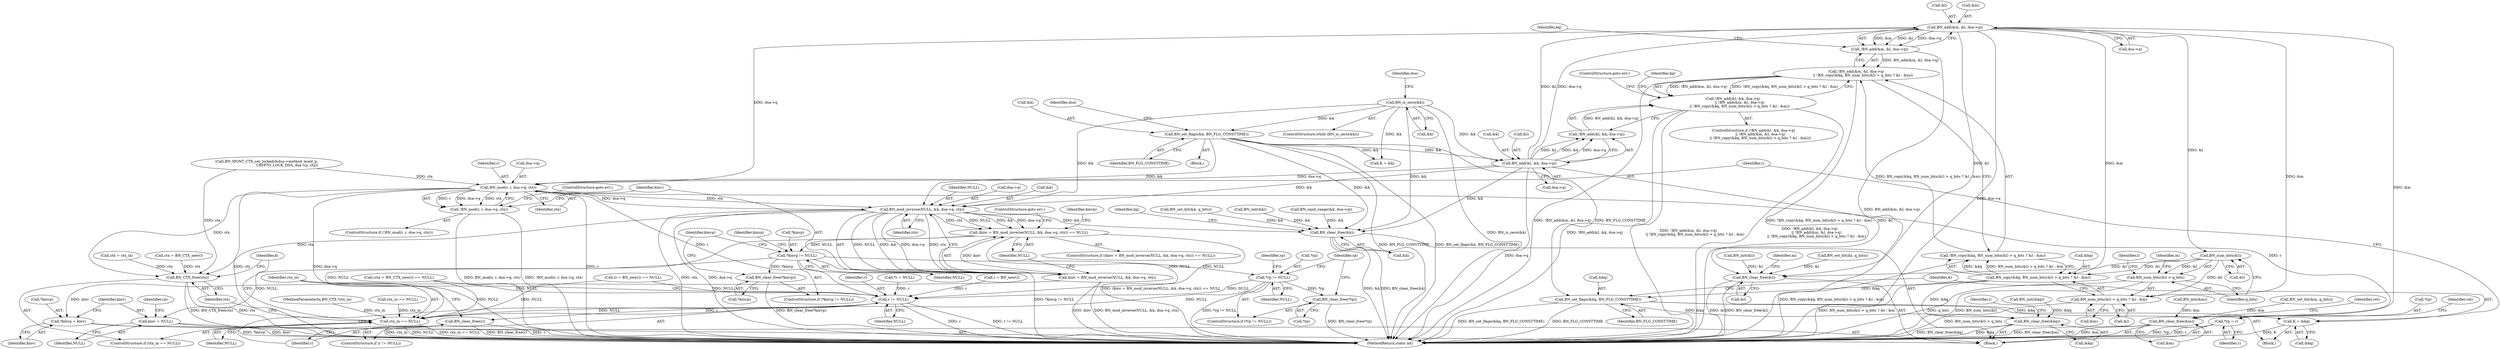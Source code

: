 digraph "0_openssl_43e6a58d4991a451daf4891ff05a48735df871ac@pointer" {
"1000291" [label="(Call,BN_add(&m, &l, dsa->q))"];
"1000281" [label="(Call,BN_add(&l, &k, dsa->q))"];
"1000233" [label="(Call,BN_is_zero(&k))"];
"1000245" [label="(Call,BN_set_flags(&k, BN_FLG_CONSTTIME))"];
"1000290" [label="(Call,!BN_add(&m, &l, dsa->q))"];
"1000289" [label="(Call,!BN_add(&m, &l, dsa->q)\n            || !BN_copy(&kq, BN_num_bits(&l) > q_bits ? &l : &m))"];
"1000279" [label="(Call,!BN_add(&l, &k, dsa->q)\n            || !BN_add(&m, &l, dsa->q)\n            || !BN_copy(&kq, BN_num_bits(&l) > q_bits ? &l : &m))"];
"1000300" [label="(Call,BN_copy(&kq, BN_num_bits(&l) > q_bits ? &l : &m))"];
"1000299" [label="(Call,!BN_copy(&kq, BN_num_bits(&l) > q_bits ? &l : &m))"];
"1000314" [label="(Call,BN_set_flags(&kq, BN_FLG_CONSTTIME))"];
"1000318" [label="(Call,K = &kq)"];
"1000405" [label="(Call,BN_clear_free(&kq))"];
"1000305" [label="(Call,BN_num_bits(&l))"];
"1000304" [label="(Call,BN_num_bits(&l) > q_bits)"];
"1000303" [label="(Call,BN_num_bits(&l) > q_bits ? &l : &m)"];
"1000408" [label="(Call,BN_clear_free(&l))"];
"1000330" [label="(Call,BN_mod(r, r, dsa->q, ctx))"];
"1000329" [label="(Call,!BN_mod(r, r, dsa->q, ctx))"];
"1000342" [label="(Call,BN_mod_inverse(NULL, &k, dsa->q, ctx))"];
"1000339" [label="(Call,(kinv = BN_mod_inverse(NULL, &k, dsa->q, ctx)) == NULL)"];
"1000353" [label="(Call,*kinvp != NULL)"];
"1000357" [label="(Call,BN_clear_free(*kinvp))"];
"1000364" [label="(Call,kinv = NULL)"];
"1000368" [label="(Call,*rp != NULL)"];
"1000372" [label="(Call,BN_clear_free(*rp))"];
"1000391" [label="(Call,r != NULL)"];
"1000394" [label="(Call,BN_clear_free(r))"];
"1000397" [label="(Call,ctx_in == NULL)"];
"1000340" [label="(Call,kinv = BN_mod_inverse(NULL, &k, dsa->q, ctx))"];
"1000360" [label="(Call,*kinvp = kinv)"];
"1000400" [label="(Call,BN_CTX_free(ctx))"];
"1000402" [label="(Call,BN_clear_free(&k))"];
"1000375" [label="(Call,*rp = r)"];
"1000411" [label="(Call,BN_clear_free(&m))"];
"1000248" [label="(Identifier,BN_FLG_CONSTTIME)"];
"1000343" [label="(Identifier,NULL)"];
"1000246" [label="(Call,&k)"];
"1000377" [label="(Identifier,rp)"];
"1000107" [label="(MethodParameterIn,BN_CTX *ctx_in)"];
"1000304" [label="(Call,BN_num_bits(&l) > q_bits)"];
"1000397" [label="(Call,ctx_in == NULL)"];
"1000217" [label="(Call,BN_set_bit(&m, q_bits))"];
"1000380" [label="(Identifier,ret)"];
"1000356" [label="(Identifier,NULL)"];
"1000290" [label="(Call,!BN_add(&m, &l, dsa->q))"];
"1000408" [label="(Call,BN_clear_free(&l))"];
"1000374" [label="(Identifier,rp)"];
"1000331" [label="(Identifier,r)"];
"1000313" [label="(ControlStructure,goto err;)"];
"1000277" [label="(Block,)"];
"1000169" [label="(Call,(ctx = BN_CTX_new()) == NULL)"];
"1000311" [label="(Call,&m)"];
"1000351" [label="(ControlStructure,goto err;)"];
"1000170" [label="(Call,ctx = BN_CTX_new())"];
"1000407" [label="(Identifier,kq)"];
"1000398" [label="(Identifier,ctx_in)"];
"1000296" [label="(Call,dsa->q)"];
"1000252" [label="(Identifier,dsa)"];
"1000364" [label="(Call,kinv = NULL)"];
"1000180" [label="(Call,(r = BN_new()) == NULL)"];
"1000164" [label="(Call,ctx_in == NULL)"];
"1000415" [label="(Identifier,ret)"];
"1000410" [label="(Identifier,l)"];
"1000353" [label="(Call,*kinvp != NULL)"];
"1000234" [label="(Call,&k)"];
"1000362" [label="(Identifier,kinvp)"];
"1000370" [label="(Identifier,rp)"];
"1000308" [label="(Identifier,q_bits)"];
"1000320" [label="(Call,&kq)"];
"1000284" [label="(Call,&k)"];
"1000400" [label="(Call,BN_CTX_free(ctx))"];
"1000315" [label="(Call,&kq)"];
"1000395" [label="(Identifier,r)"];
"1000212" [label="(Call,BN_set_bit(&l, q_bits))"];
"1000346" [label="(Call,dsa->q)"];
"1000294" [label="(Call,&l)"];
"1000291" [label="(Call,BN_add(&m, &l, dsa->q))"];
"1000244" [label="(Block,)"];
"1000401" [label="(Identifier,ctx)"];
"1000412" [label="(Call,&m)"];
"1000330" [label="(Call,BN_mod(r, r, dsa->q, ctx))"];
"1000240" [label="(Identifier,dsa)"];
"1000394" [label="(Call,BN_clear_free(r))"];
"1000406" [label="(Call,&kq)"];
"1000403" [label="(Call,&k)"];
"1000279" [label="(Call,!BN_add(&l, &k, dsa->q)\n            || !BN_add(&m, &l, dsa->q)\n            || !BN_copy(&kq, BN_num_bits(&l) > q_bits ? &l : &m))"];
"1000349" [label="(Identifier,ctx)"];
"1000332" [label="(Identifier,r)"];
"1000282" [label="(Call,&l)"];
"1000405" [label="(Call,BN_clear_free(&kq))"];
"1000361" [label="(Call,*kinvp)"];
"1000336" [label="(Identifier,ctx)"];
"1000245" [label="(Call,BN_set_flags(&k, BN_FLG_CONSTTIME))"];
"1000120" [label="(Call,*r = NULL)"];
"1000292" [label="(Call,&m)"];
"1000352" [label="(ControlStructure,if (*kinvp != NULL))"];
"1000157" [label="(Call,BN_init(&l))"];
"1000340" [label="(Call,kinv = BN_mod_inverse(NULL, &k, dsa->q, ctx))"];
"1000302" [label="(Identifier,kq)"];
"1000390" [label="(ControlStructure,if (r != NULL))"];
"1000402" [label="(Call,BN_clear_free(&k))"];
"1000365" [label="(Identifier,kinv)"];
"1000366" [label="(Identifier,NULL)"];
"1000411" [label="(Call,BN_clear_free(&m))"];
"1000391" [label="(Call,r != NULL)"];
"1000300" [label="(Call,BN_copy(&kq, BN_num_bits(&l) > q_bits ? &l : &m))"];
"1000359" [label="(Identifier,kinvp)"];
"1000110" [label="(Block,)"];
"1000154" [label="(Call,BN_init(&kq))"];
"1000206" [label="(Call,BN_set_bit(&k, q_bits))"];
"1000354" [label="(Call,*kinvp)"];
"1000278" [label="(ControlStructure,if (!BN_add(&l, &k, dsa->q)\n            || !BN_add(&m, &l, dsa->q)\n            || !BN_copy(&kq, BN_num_bits(&l) > q_bits ? &l : &m)))"];
"1000299" [label="(Call,!BN_copy(&kq, BN_num_bits(&l) > q_bits ? &l : &m))"];
"1000416" [label="(MethodReturn,static int)"];
"1000309" [label="(Call,&l)"];
"1000181" [label="(Call,r = BN_new())"];
"1000329" [label="(Call,!BN_mod(r, r, dsa->q, ctx))"];
"1000305" [label="(Call,BN_num_bits(&l))"];
"1000258" [label="(Call,BN_MONT_CTX_set_locked(&dsa->method_mont_p,\n                                    CRYPTO_LOCK_DSA, dsa->p, ctx))"];
"1000324" [label="(Call,K = &k)"];
"1000301" [label="(Call,&kq)"];
"1000369" [label="(Call,*rp)"];
"1000151" [label="(Call,BN_init(&k))"];
"1000318" [label="(Call,K = &kq)"];
"1000342" [label="(Call,BN_mod_inverse(NULL, &k, dsa->q, ctx))"];
"1000375" [label="(Call,*rp = r)"];
"1000160" [label="(Call,BN_init(&m))"];
"1000404" [label="(Identifier,k)"];
"1000341" [label="(Identifier,kinv)"];
"1000338" [label="(ControlStructure,if ((kinv = BN_mod_inverse(NULL, &k, dsa->q, ctx)) == NULL))"];
"1000176" [label="(Call,ctx = ctx_in)"];
"1000344" [label="(Call,&k)"];
"1000316" [label="(Identifier,kq)"];
"1000372" [label="(Call,BN_clear_free(*rp))"];
"1000225" [label="(Call,BN_rand_range(&k, dsa->q))"];
"1000317" [label="(Identifier,BN_FLG_CONSTTIME)"];
"1000357" [label="(Call,BN_clear_free(*kinvp))"];
"1000393" [label="(Identifier,NULL)"];
"1000355" [label="(Identifier,kinvp)"];
"1000312" [label="(Identifier,m)"];
"1000363" [label="(Identifier,kinv)"];
"1000368" [label="(Call,*rp != NULL)"];
"1000280" [label="(Call,!BN_add(&l, &k, dsa->q))"];
"1000360" [label="(Call,*kinvp = kinv)"];
"1000306" [label="(Call,&l)"];
"1000413" [label="(Identifier,m)"];
"1000373" [label="(Call,*rp)"];
"1000233" [label="(Call,BN_is_zero(&k))"];
"1000396" [label="(ControlStructure,if (ctx_in == NULL))"];
"1000289" [label="(Call,!BN_add(&m, &l, dsa->q)\n            || !BN_copy(&kq, BN_num_bits(&l) > q_bits ? &l : &m))"];
"1000367" [label="(ControlStructure,if (*rp != NULL))"];
"1000232" [label="(ControlStructure,while (BN_is_zero(&k)))"];
"1000399" [label="(Identifier,NULL)"];
"1000371" [label="(Identifier,NULL)"];
"1000303" [label="(Call,BN_num_bits(&l) > q_bits ? &l : &m)"];
"1000310" [label="(Identifier,l)"];
"1000376" [label="(Call,*rp)"];
"1000314" [label="(Call,BN_set_flags(&kq, BN_FLG_CONSTTIME))"];
"1000333" [label="(Call,dsa->q)"];
"1000350" [label="(Identifier,NULL)"];
"1000378" [label="(Identifier,r)"];
"1000358" [label="(Call,*kinvp)"];
"1000281" [label="(Call,BN_add(&l, &k, dsa->q))"];
"1000392" [label="(Identifier,r)"];
"1000339" [label="(Call,(kinv = BN_mod_inverse(NULL, &k, dsa->q, ctx)) == NULL)"];
"1000286" [label="(Call,dsa->q)"];
"1000328" [label="(ControlStructure,if (!BN_mod(r, r, dsa->q, ctx)))"];
"1000337" [label="(ControlStructure,goto err;)"];
"1000319" [label="(Identifier,K)"];
"1000409" [label="(Call,&l)"];
"1000291" -> "1000290"  [label="AST: "];
"1000291" -> "1000296"  [label="CFG: "];
"1000292" -> "1000291"  [label="AST: "];
"1000294" -> "1000291"  [label="AST: "];
"1000296" -> "1000291"  [label="AST: "];
"1000290" -> "1000291"  [label="CFG: "];
"1000291" -> "1000416"  [label="DDG: dsa->q"];
"1000291" -> "1000290"  [label="DDG: &m"];
"1000291" -> "1000290"  [label="DDG: &l"];
"1000291" -> "1000290"  [label="DDG: dsa->q"];
"1000281" -> "1000291"  [label="DDG: &l"];
"1000281" -> "1000291"  [label="DDG: dsa->q"];
"1000291" -> "1000300"  [label="DDG: &m"];
"1000291" -> "1000305"  [label="DDG: &l"];
"1000291" -> "1000303"  [label="DDG: &m"];
"1000291" -> "1000330"  [label="DDG: dsa->q"];
"1000291" -> "1000408"  [label="DDG: &l"];
"1000291" -> "1000411"  [label="DDG: &m"];
"1000281" -> "1000280"  [label="AST: "];
"1000281" -> "1000286"  [label="CFG: "];
"1000282" -> "1000281"  [label="AST: "];
"1000284" -> "1000281"  [label="AST: "];
"1000286" -> "1000281"  [label="AST: "];
"1000280" -> "1000281"  [label="CFG: "];
"1000281" -> "1000416"  [label="DDG: dsa->q"];
"1000281" -> "1000280"  [label="DDG: &l"];
"1000281" -> "1000280"  [label="DDG: &k"];
"1000281" -> "1000280"  [label="DDG: dsa->q"];
"1000233" -> "1000281"  [label="DDG: &k"];
"1000245" -> "1000281"  [label="DDG: &k"];
"1000281" -> "1000330"  [label="DDG: dsa->q"];
"1000281" -> "1000342"  [label="DDG: &k"];
"1000281" -> "1000402"  [label="DDG: &k"];
"1000281" -> "1000408"  [label="DDG: &l"];
"1000233" -> "1000232"  [label="AST: "];
"1000233" -> "1000234"  [label="CFG: "];
"1000234" -> "1000233"  [label="AST: "];
"1000240" -> "1000233"  [label="CFG: "];
"1000233" -> "1000416"  [label="DDG: BN_is_zero(&k)"];
"1000233" -> "1000245"  [label="DDG: &k"];
"1000233" -> "1000324"  [label="DDG: &k"];
"1000233" -> "1000342"  [label="DDG: &k"];
"1000233" -> "1000402"  [label="DDG: &k"];
"1000245" -> "1000244"  [label="AST: "];
"1000245" -> "1000248"  [label="CFG: "];
"1000246" -> "1000245"  [label="AST: "];
"1000248" -> "1000245"  [label="AST: "];
"1000252" -> "1000245"  [label="CFG: "];
"1000245" -> "1000416"  [label="DDG: BN_FLG_CONSTTIME"];
"1000245" -> "1000416"  [label="DDG: BN_set_flags(&k, BN_FLG_CONSTTIME)"];
"1000245" -> "1000314"  [label="DDG: BN_FLG_CONSTTIME"];
"1000245" -> "1000324"  [label="DDG: &k"];
"1000245" -> "1000342"  [label="DDG: &k"];
"1000245" -> "1000402"  [label="DDG: &k"];
"1000290" -> "1000289"  [label="AST: "];
"1000302" -> "1000290"  [label="CFG: "];
"1000289" -> "1000290"  [label="CFG: "];
"1000290" -> "1000416"  [label="DDG: BN_add(&m, &l, dsa->q)"];
"1000290" -> "1000289"  [label="DDG: BN_add(&m, &l, dsa->q)"];
"1000289" -> "1000279"  [label="AST: "];
"1000289" -> "1000299"  [label="CFG: "];
"1000299" -> "1000289"  [label="AST: "];
"1000279" -> "1000289"  [label="CFG: "];
"1000289" -> "1000416"  [label="DDG: !BN_add(&m, &l, dsa->q)"];
"1000289" -> "1000416"  [label="DDG: !BN_copy(&kq, BN_num_bits(&l) > q_bits ? &l : &m)"];
"1000289" -> "1000279"  [label="DDG: !BN_add(&m, &l, dsa->q)"];
"1000289" -> "1000279"  [label="DDG: !BN_copy(&kq, BN_num_bits(&l) > q_bits ? &l : &m)"];
"1000299" -> "1000289"  [label="DDG: BN_copy(&kq, BN_num_bits(&l) > q_bits ? &l : &m)"];
"1000279" -> "1000278"  [label="AST: "];
"1000279" -> "1000280"  [label="CFG: "];
"1000280" -> "1000279"  [label="AST: "];
"1000313" -> "1000279"  [label="CFG: "];
"1000316" -> "1000279"  [label="CFG: "];
"1000279" -> "1000416"  [label="DDG: !BN_add(&l, &k, dsa->q)"];
"1000279" -> "1000416"  [label="DDG: !BN_add(&m, &l, dsa->q)\n            || !BN_copy(&kq, BN_num_bits(&l) > q_bits ? &l : &m)"];
"1000279" -> "1000416"  [label="DDG: !BN_add(&l, &k, dsa->q)\n            || !BN_add(&m, &l, dsa->q)\n            || !BN_copy(&kq, BN_num_bits(&l) > q_bits ? &l : &m)"];
"1000280" -> "1000279"  [label="DDG: BN_add(&l, &k, dsa->q)"];
"1000300" -> "1000299"  [label="AST: "];
"1000300" -> "1000303"  [label="CFG: "];
"1000301" -> "1000300"  [label="AST: "];
"1000303" -> "1000300"  [label="AST: "];
"1000299" -> "1000300"  [label="CFG: "];
"1000300" -> "1000416"  [label="DDG: BN_num_bits(&l) > q_bits ? &l : &m"];
"1000300" -> "1000299"  [label="DDG: &kq"];
"1000300" -> "1000299"  [label="DDG: BN_num_bits(&l) > q_bits ? &l : &m"];
"1000305" -> "1000300"  [label="DDG: &l"];
"1000300" -> "1000314"  [label="DDG: &kq"];
"1000300" -> "1000405"  [label="DDG: &kq"];
"1000299" -> "1000416"  [label="DDG: BN_copy(&kq, BN_num_bits(&l) > q_bits ? &l : &m)"];
"1000314" -> "1000277"  [label="AST: "];
"1000314" -> "1000317"  [label="CFG: "];
"1000315" -> "1000314"  [label="AST: "];
"1000317" -> "1000314"  [label="AST: "];
"1000319" -> "1000314"  [label="CFG: "];
"1000314" -> "1000416"  [label="DDG: BN_set_flags(&kq, BN_FLG_CONSTTIME)"];
"1000314" -> "1000416"  [label="DDG: BN_FLG_CONSTTIME"];
"1000314" -> "1000318"  [label="DDG: &kq"];
"1000314" -> "1000405"  [label="DDG: &kq"];
"1000318" -> "1000277"  [label="AST: "];
"1000318" -> "1000320"  [label="CFG: "];
"1000319" -> "1000318"  [label="AST: "];
"1000320" -> "1000318"  [label="AST: "];
"1000331" -> "1000318"  [label="CFG: "];
"1000318" -> "1000416"  [label="DDG: K"];
"1000405" -> "1000110"  [label="AST: "];
"1000405" -> "1000406"  [label="CFG: "];
"1000406" -> "1000405"  [label="AST: "];
"1000410" -> "1000405"  [label="CFG: "];
"1000405" -> "1000416"  [label="DDG: BN_clear_free(&kq)"];
"1000405" -> "1000416"  [label="DDG: &kq"];
"1000154" -> "1000405"  [label="DDG: &kq"];
"1000305" -> "1000304"  [label="AST: "];
"1000305" -> "1000306"  [label="CFG: "];
"1000306" -> "1000305"  [label="AST: "];
"1000308" -> "1000305"  [label="CFG: "];
"1000305" -> "1000304"  [label="DDG: &l"];
"1000305" -> "1000303"  [label="DDG: &l"];
"1000305" -> "1000408"  [label="DDG: &l"];
"1000304" -> "1000303"  [label="AST: "];
"1000304" -> "1000308"  [label="CFG: "];
"1000308" -> "1000304"  [label="AST: "];
"1000310" -> "1000304"  [label="CFG: "];
"1000312" -> "1000304"  [label="CFG: "];
"1000304" -> "1000416"  [label="DDG: BN_num_bits(&l)"];
"1000304" -> "1000416"  [label="DDG: q_bits"];
"1000303" -> "1000309"  [label="CFG: "];
"1000303" -> "1000311"  [label="CFG: "];
"1000309" -> "1000303"  [label="AST: "];
"1000311" -> "1000303"  [label="AST: "];
"1000303" -> "1000416"  [label="DDG: BN_num_bits(&l) > q_bits"];
"1000408" -> "1000110"  [label="AST: "];
"1000408" -> "1000409"  [label="CFG: "];
"1000409" -> "1000408"  [label="AST: "];
"1000413" -> "1000408"  [label="CFG: "];
"1000408" -> "1000416"  [label="DDG: &l"];
"1000408" -> "1000416"  [label="DDG: BN_clear_free(&l)"];
"1000157" -> "1000408"  [label="DDG: &l"];
"1000212" -> "1000408"  [label="DDG: &l"];
"1000330" -> "1000329"  [label="AST: "];
"1000330" -> "1000336"  [label="CFG: "];
"1000331" -> "1000330"  [label="AST: "];
"1000332" -> "1000330"  [label="AST: "];
"1000333" -> "1000330"  [label="AST: "];
"1000336" -> "1000330"  [label="AST: "];
"1000329" -> "1000330"  [label="CFG: "];
"1000330" -> "1000416"  [label="DDG: r"];
"1000330" -> "1000416"  [label="DDG: ctx"];
"1000330" -> "1000416"  [label="DDG: dsa->q"];
"1000330" -> "1000329"  [label="DDG: r"];
"1000330" -> "1000329"  [label="DDG: dsa->q"];
"1000330" -> "1000329"  [label="DDG: ctx"];
"1000258" -> "1000330"  [label="DDG: ctx"];
"1000330" -> "1000342"  [label="DDG: dsa->q"];
"1000330" -> "1000342"  [label="DDG: ctx"];
"1000330" -> "1000375"  [label="DDG: r"];
"1000330" -> "1000391"  [label="DDG: r"];
"1000330" -> "1000400"  [label="DDG: ctx"];
"1000329" -> "1000328"  [label="AST: "];
"1000337" -> "1000329"  [label="CFG: "];
"1000341" -> "1000329"  [label="CFG: "];
"1000329" -> "1000416"  [label="DDG: !BN_mod(r, r, dsa->q, ctx)"];
"1000329" -> "1000416"  [label="DDG: BN_mod(r, r, dsa->q, ctx)"];
"1000342" -> "1000340"  [label="AST: "];
"1000342" -> "1000349"  [label="CFG: "];
"1000343" -> "1000342"  [label="AST: "];
"1000344" -> "1000342"  [label="AST: "];
"1000346" -> "1000342"  [label="AST: "];
"1000349" -> "1000342"  [label="AST: "];
"1000340" -> "1000342"  [label="CFG: "];
"1000342" -> "1000416"  [label="DDG: ctx"];
"1000342" -> "1000416"  [label="DDG: dsa->q"];
"1000342" -> "1000339"  [label="DDG: NULL"];
"1000342" -> "1000339"  [label="DDG: &k"];
"1000342" -> "1000339"  [label="DDG: dsa->q"];
"1000342" -> "1000339"  [label="DDG: ctx"];
"1000342" -> "1000340"  [label="DDG: NULL"];
"1000342" -> "1000340"  [label="DDG: &k"];
"1000342" -> "1000340"  [label="DDG: dsa->q"];
"1000342" -> "1000340"  [label="DDG: ctx"];
"1000342" -> "1000400"  [label="DDG: ctx"];
"1000342" -> "1000402"  [label="DDG: &k"];
"1000339" -> "1000338"  [label="AST: "];
"1000339" -> "1000350"  [label="CFG: "];
"1000340" -> "1000339"  [label="AST: "];
"1000350" -> "1000339"  [label="AST: "];
"1000351" -> "1000339"  [label="CFG: "];
"1000355" -> "1000339"  [label="CFG: "];
"1000339" -> "1000416"  [label="DDG: (kinv = BN_mod_inverse(NULL, &k, dsa->q, ctx)) == NULL"];
"1000340" -> "1000339"  [label="DDG: kinv"];
"1000339" -> "1000353"  [label="DDG: NULL"];
"1000339" -> "1000391"  [label="DDG: NULL"];
"1000339" -> "1000397"  [label="DDG: NULL"];
"1000353" -> "1000352"  [label="AST: "];
"1000353" -> "1000356"  [label="CFG: "];
"1000354" -> "1000353"  [label="AST: "];
"1000356" -> "1000353"  [label="AST: "];
"1000359" -> "1000353"  [label="CFG: "];
"1000362" -> "1000353"  [label="CFG: "];
"1000353" -> "1000416"  [label="DDG: *kinvp != NULL"];
"1000353" -> "1000357"  [label="DDG: *kinvp"];
"1000353" -> "1000364"  [label="DDG: NULL"];
"1000353" -> "1000368"  [label="DDG: NULL"];
"1000357" -> "1000352"  [label="AST: "];
"1000357" -> "1000358"  [label="CFG: "];
"1000358" -> "1000357"  [label="AST: "];
"1000362" -> "1000357"  [label="CFG: "];
"1000357" -> "1000416"  [label="DDG: BN_clear_free(*kinvp)"];
"1000364" -> "1000110"  [label="AST: "];
"1000364" -> "1000366"  [label="CFG: "];
"1000365" -> "1000364"  [label="AST: "];
"1000366" -> "1000364"  [label="AST: "];
"1000370" -> "1000364"  [label="CFG: "];
"1000364" -> "1000416"  [label="DDG: kinv"];
"1000368" -> "1000367"  [label="AST: "];
"1000368" -> "1000371"  [label="CFG: "];
"1000369" -> "1000368"  [label="AST: "];
"1000371" -> "1000368"  [label="AST: "];
"1000374" -> "1000368"  [label="CFG: "];
"1000377" -> "1000368"  [label="CFG: "];
"1000368" -> "1000416"  [label="DDG: *rp != NULL"];
"1000368" -> "1000372"  [label="DDG: *rp"];
"1000368" -> "1000391"  [label="DDG: NULL"];
"1000368" -> "1000397"  [label="DDG: NULL"];
"1000372" -> "1000367"  [label="AST: "];
"1000372" -> "1000373"  [label="CFG: "];
"1000373" -> "1000372"  [label="AST: "];
"1000377" -> "1000372"  [label="CFG: "];
"1000372" -> "1000416"  [label="DDG: BN_clear_free(*rp)"];
"1000391" -> "1000390"  [label="AST: "];
"1000391" -> "1000393"  [label="CFG: "];
"1000392" -> "1000391"  [label="AST: "];
"1000393" -> "1000391"  [label="AST: "];
"1000395" -> "1000391"  [label="CFG: "];
"1000398" -> "1000391"  [label="CFG: "];
"1000391" -> "1000416"  [label="DDG: r"];
"1000391" -> "1000416"  [label="DDG: r != NULL"];
"1000181" -> "1000391"  [label="DDG: r"];
"1000120" -> "1000391"  [label="DDG: r"];
"1000180" -> "1000391"  [label="DDG: NULL"];
"1000169" -> "1000391"  [label="DDG: NULL"];
"1000391" -> "1000394"  [label="DDG: r"];
"1000391" -> "1000397"  [label="DDG: NULL"];
"1000394" -> "1000390"  [label="AST: "];
"1000394" -> "1000395"  [label="CFG: "];
"1000395" -> "1000394"  [label="AST: "];
"1000398" -> "1000394"  [label="CFG: "];
"1000394" -> "1000416"  [label="DDG: BN_clear_free(r)"];
"1000394" -> "1000416"  [label="DDG: r"];
"1000397" -> "1000396"  [label="AST: "];
"1000397" -> "1000399"  [label="CFG: "];
"1000398" -> "1000397"  [label="AST: "];
"1000399" -> "1000397"  [label="AST: "];
"1000401" -> "1000397"  [label="CFG: "];
"1000404" -> "1000397"  [label="CFG: "];
"1000397" -> "1000416"  [label="DDG: ctx_in == NULL"];
"1000397" -> "1000416"  [label="DDG: ctx_in"];
"1000397" -> "1000416"  [label="DDG: NULL"];
"1000164" -> "1000397"  [label="DDG: ctx_in"];
"1000107" -> "1000397"  [label="DDG: ctx_in"];
"1000180" -> "1000397"  [label="DDG: NULL"];
"1000169" -> "1000397"  [label="DDG: NULL"];
"1000341" -> "1000340"  [label="AST: "];
"1000350" -> "1000340"  [label="CFG: "];
"1000340" -> "1000416"  [label="DDG: BN_mod_inverse(NULL, &k, dsa->q, ctx)"];
"1000340" -> "1000416"  [label="DDG: kinv"];
"1000340" -> "1000360"  [label="DDG: kinv"];
"1000360" -> "1000110"  [label="AST: "];
"1000360" -> "1000363"  [label="CFG: "];
"1000361" -> "1000360"  [label="AST: "];
"1000363" -> "1000360"  [label="AST: "];
"1000365" -> "1000360"  [label="CFG: "];
"1000360" -> "1000416"  [label="DDG: *kinvp"];
"1000400" -> "1000396"  [label="AST: "];
"1000400" -> "1000401"  [label="CFG: "];
"1000401" -> "1000400"  [label="AST: "];
"1000404" -> "1000400"  [label="CFG: "];
"1000400" -> "1000416"  [label="DDG: ctx"];
"1000400" -> "1000416"  [label="DDG: BN_CTX_free(ctx)"];
"1000258" -> "1000400"  [label="DDG: ctx"];
"1000170" -> "1000400"  [label="DDG: ctx"];
"1000176" -> "1000400"  [label="DDG: ctx"];
"1000402" -> "1000110"  [label="AST: "];
"1000402" -> "1000403"  [label="CFG: "];
"1000403" -> "1000402"  [label="AST: "];
"1000407" -> "1000402"  [label="CFG: "];
"1000402" -> "1000416"  [label="DDG: BN_clear_free(&k)"];
"1000402" -> "1000416"  [label="DDG: &k"];
"1000225" -> "1000402"  [label="DDG: &k"];
"1000151" -> "1000402"  [label="DDG: &k"];
"1000206" -> "1000402"  [label="DDG: &k"];
"1000375" -> "1000110"  [label="AST: "];
"1000375" -> "1000378"  [label="CFG: "];
"1000376" -> "1000375"  [label="AST: "];
"1000378" -> "1000375"  [label="AST: "];
"1000380" -> "1000375"  [label="CFG: "];
"1000375" -> "1000416"  [label="DDG: *rp"];
"1000375" -> "1000416"  [label="DDG: r"];
"1000411" -> "1000110"  [label="AST: "];
"1000411" -> "1000412"  [label="CFG: "];
"1000412" -> "1000411"  [label="AST: "];
"1000415" -> "1000411"  [label="CFG: "];
"1000411" -> "1000416"  [label="DDG: BN_clear_free(&m)"];
"1000411" -> "1000416"  [label="DDG: &m"];
"1000217" -> "1000411"  [label="DDG: &m"];
"1000160" -> "1000411"  [label="DDG: &m"];
}
